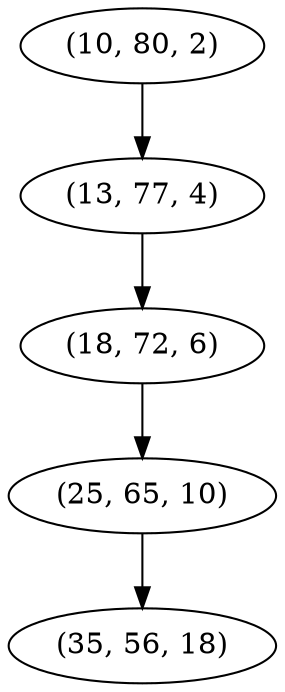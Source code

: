 digraph tree {
    "(10, 80, 2)";
    "(13, 77, 4)";
    "(18, 72, 6)";
    "(25, 65, 10)";
    "(35, 56, 18)";
    "(10, 80, 2)" -> "(13, 77, 4)";
    "(13, 77, 4)" -> "(18, 72, 6)";
    "(18, 72, 6)" -> "(25, 65, 10)";
    "(25, 65, 10)" -> "(35, 56, 18)";
}
